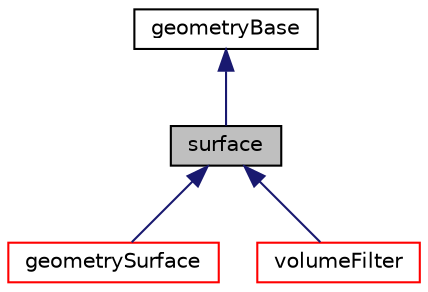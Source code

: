 digraph "surface"
{
  bgcolor="transparent";
  edge [fontname="Helvetica",fontsize="10",labelfontname="Helvetica",labelfontsize="10"];
  node [fontname="Helvetica",fontsize="10",shape=record];
  Node1 [label="surface",height=0.2,width=0.4,color="black", fillcolor="grey75", style="filled" fontcolor="black"];
  Node2 -> Node1 [dir="back",color="midnightblue",fontsize="10",style="solid",fontname="Helvetica"];
  Node2 [label="geometryBase",height=0.2,width=0.4,color="black",URL="$classFoam_1_1functionObjects_1_1runTimePostPro_1_1geometryBase.html",tooltip="Base class for surface, text handling etc. "];
  Node1 -> Node3 [dir="back",color="midnightblue",fontsize="10",style="solid",fontname="Helvetica"];
  Node3 [label="geometrySurface",height=0.2,width=0.4,color="red",URL="$classFoam_1_1functionObjects_1_1runTimePostPro_1_1geometrySurface.html",tooltip="Read and visualize surface geometry files. "];
  Node1 -> Node4 [dir="back",color="midnightblue",fontsize="10",style="solid",fontname="Helvetica"];
  Node4 [label="volumeFilter",height=0.2,width=0.4,color="red",URL="$classFoam_1_1functionObjects_1_1runTimePostPro_1_1volumeFilter.html",tooltip="Visualisation of OpenFOAM volume fields as surface data using a VTK filter cascade. "];
}
